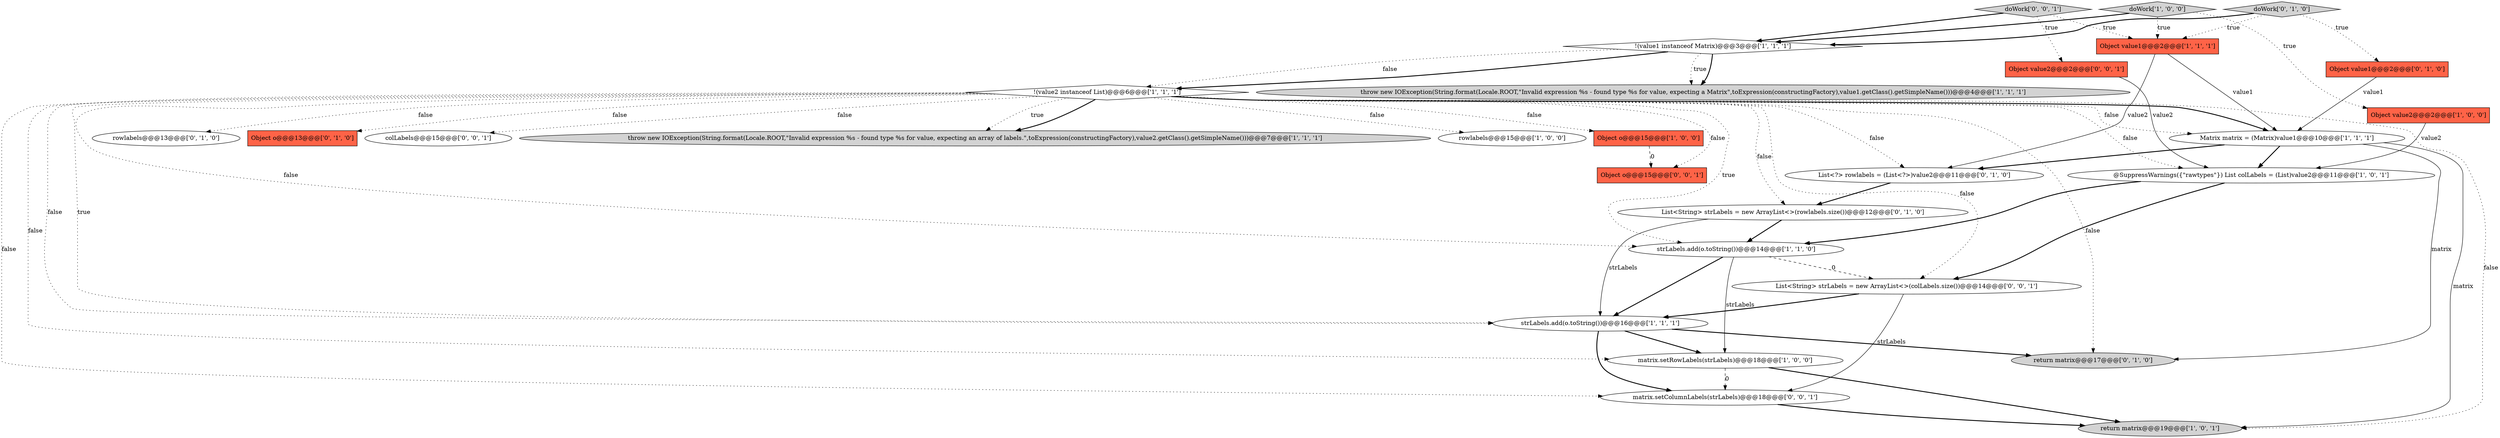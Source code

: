 digraph {
24 [style = filled, label = "matrix.setColumnLabels(strLabels)@@@18@@@['0', '0', '1']", fillcolor = white, shape = ellipse image = "AAA0AAABBB3BBB"];
8 [style = filled, label = "strLabels.add(o.toString())@@@14@@@['1', '1', '0']", fillcolor = white, shape = ellipse image = "AAA0AAABBB1BBB"];
18 [style = filled, label = "rowlabels@@@13@@@['0', '1', '0']", fillcolor = white, shape = ellipse image = "AAA0AAABBB2BBB"];
5 [style = filled, label = "strLabels.add(o.toString())@@@16@@@['1', '1', '1']", fillcolor = white, shape = ellipse image = "AAA0AAABBB1BBB"];
7 [style = filled, label = "Object o@@@15@@@['1', '0', '0']", fillcolor = tomato, shape = box image = "AAA0AAABBB1BBB"];
17 [style = filled, label = "List<?> rowlabels = (List<?>)value2@@@11@@@['0', '1', '0']", fillcolor = white, shape = ellipse image = "AAA0AAABBB2BBB"];
0 [style = filled, label = "return matrix@@@19@@@['1', '0', '1']", fillcolor = lightgray, shape = ellipse image = "AAA0AAABBB1BBB"];
22 [style = filled, label = "Object value2@@@2@@@['0', '0', '1']", fillcolor = tomato, shape = box image = "AAA0AAABBB3BBB"];
9 [style = filled, label = "doWork['1', '0', '0']", fillcolor = lightgray, shape = diamond image = "AAA0AAABBB1BBB"];
20 [style = filled, label = "Object o@@@13@@@['0', '1', '0']", fillcolor = tomato, shape = box image = "AAA0AAABBB2BBB"];
27 [style = filled, label = "Object o@@@15@@@['0', '0', '1']", fillcolor = tomato, shape = box image = "AAA0AAABBB3BBB"];
25 [style = filled, label = "List<String> strLabels = new ArrayList<>(colLabels.size())@@@14@@@['0', '0', '1']", fillcolor = white, shape = ellipse image = "AAA0AAABBB3BBB"];
14 [style = filled, label = "matrix.setRowLabels(strLabels)@@@18@@@['1', '0', '0']", fillcolor = white, shape = ellipse image = "AAA0AAABBB1BBB"];
26 [style = filled, label = "colLabels@@@15@@@['0', '0', '1']", fillcolor = white, shape = ellipse image = "AAA0AAABBB3BBB"];
11 [style = filled, label = "Object value1@@@2@@@['1', '1', '1']", fillcolor = tomato, shape = box image = "AAA0AAABBB1BBB"];
3 [style = filled, label = "throw new IOException(String.format(Locale.ROOT,\"Invalid expression %s - found type %s for value, expecting an array of labels.\",toExpression(constructingFactory),value2.getClass().getSimpleName()))@@@7@@@['1', '1', '1']", fillcolor = lightgray, shape = ellipse image = "AAA0AAABBB1BBB"];
1 [style = filled, label = "Matrix matrix = (Matrix)value1@@@10@@@['1', '1', '1']", fillcolor = white, shape = ellipse image = "AAA0AAABBB1BBB"];
12 [style = filled, label = "!(value2 instanceof List)@@@6@@@['1', '1', '1']", fillcolor = white, shape = diamond image = "AAA0AAABBB1BBB"];
21 [style = filled, label = "doWork['0', '1', '0']", fillcolor = lightgray, shape = diamond image = "AAA0AAABBB2BBB"];
23 [style = filled, label = "doWork['0', '0', '1']", fillcolor = lightgray, shape = diamond image = "AAA0AAABBB3BBB"];
15 [style = filled, label = "return matrix@@@17@@@['0', '1', '0']", fillcolor = lightgray, shape = ellipse image = "AAA0AAABBB2BBB"];
19 [style = filled, label = "List<String> strLabels = new ArrayList<>(rowlabels.size())@@@12@@@['0', '1', '0']", fillcolor = white, shape = ellipse image = "AAA0AAABBB2BBB"];
4 [style = filled, label = "@SuppressWarnings({\"rawtypes\"}) List colLabels = (List)value2@@@11@@@['1', '0', '1']", fillcolor = white, shape = ellipse image = "AAA0AAABBB1BBB"];
13 [style = filled, label = "throw new IOException(String.format(Locale.ROOT,\"Invalid expression %s - found type %s for value, expecting a Matrix\",toExpression(constructingFactory),value1.getClass().getSimpleName()))@@@4@@@['1', '1', '1']", fillcolor = lightgray, shape = ellipse image = "AAA0AAABBB1BBB"];
10 [style = filled, label = "Object value2@@@2@@@['1', '0', '0']", fillcolor = tomato, shape = box image = "AAA0AAABBB1BBB"];
6 [style = filled, label = "!(value1 instanceof Matrix)@@@3@@@['1', '1', '1']", fillcolor = white, shape = diamond image = "AAA0AAABBB1BBB"];
16 [style = filled, label = "Object value1@@@2@@@['0', '1', '0']", fillcolor = tomato, shape = box image = "AAA0AAABBB2BBB"];
2 [style = filled, label = "rowlabels@@@15@@@['1', '0', '0']", fillcolor = white, shape = ellipse image = "AAA0AAABBB1BBB"];
14->24 [style = dashed, label="0"];
8->14 [style = solid, label="strLabels"];
12->3 [style = dotted, label="true"];
12->17 [style = dotted, label="false"];
1->4 [style = bold, label=""];
12->7 [style = dotted, label="false"];
21->11 [style = dotted, label="true"];
4->25 [style = bold, label=""];
23->22 [style = dotted, label="true"];
21->6 [style = bold, label=""];
12->2 [style = dotted, label="false"];
12->8 [style = dotted, label="true"];
24->0 [style = bold, label=""];
12->4 [style = dotted, label="false"];
6->13 [style = dotted, label="true"];
9->11 [style = dotted, label="true"];
12->15 [style = dotted, label="false"];
12->0 [style = dotted, label="false"];
6->12 [style = bold, label=""];
5->15 [style = bold, label=""];
12->26 [style = dotted, label="false"];
11->17 [style = solid, label="value2"];
5->14 [style = bold, label=""];
22->4 [style = solid, label="value2"];
1->0 [style = solid, label="matrix"];
12->1 [style = bold, label=""];
17->19 [style = bold, label=""];
19->8 [style = bold, label=""];
9->6 [style = bold, label=""];
12->5 [style = dotted, label="false"];
12->20 [style = dotted, label="false"];
1->17 [style = bold, label=""];
7->27 [style = dashed, label="0"];
6->12 [style = dotted, label="false"];
11->1 [style = solid, label="value1"];
12->8 [style = dotted, label="false"];
10->4 [style = solid, label="value2"];
8->5 [style = bold, label=""];
14->0 [style = bold, label=""];
12->5 [style = dotted, label="true"];
25->24 [style = solid, label="strLabels"];
12->1 [style = dotted, label="false"];
12->24 [style = dotted, label="false"];
5->24 [style = bold, label=""];
6->13 [style = bold, label=""];
23->6 [style = bold, label=""];
1->15 [style = solid, label="matrix"];
16->1 [style = solid, label="value1"];
23->11 [style = dotted, label="true"];
4->8 [style = bold, label=""];
25->5 [style = bold, label=""];
19->5 [style = solid, label="strLabels"];
8->25 [style = dashed, label="0"];
12->3 [style = bold, label=""];
21->16 [style = dotted, label="true"];
9->10 [style = dotted, label="true"];
12->14 [style = dotted, label="false"];
12->27 [style = dotted, label="false"];
12->25 [style = dotted, label="false"];
12->18 [style = dotted, label="false"];
12->19 [style = dotted, label="false"];
}
